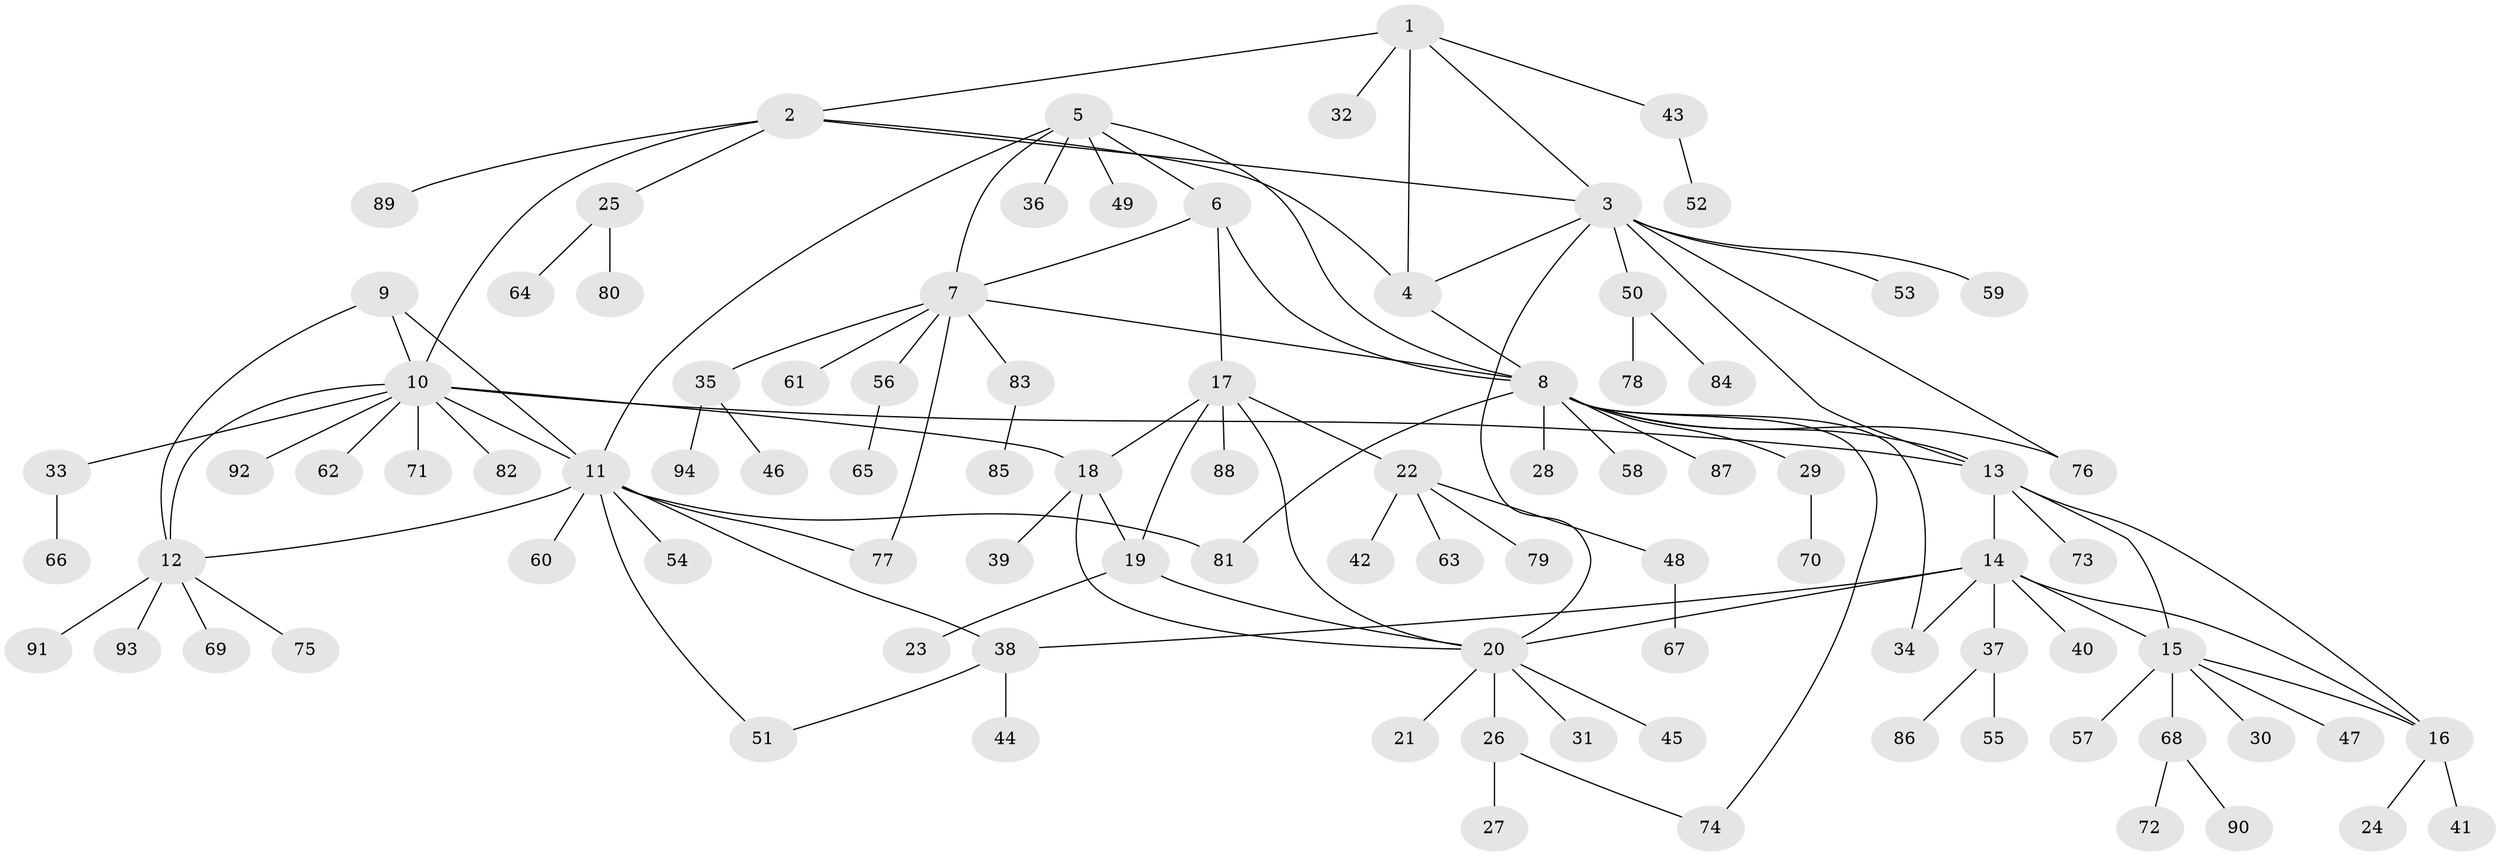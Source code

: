 // Generated by graph-tools (version 1.1) at 2025/15/03/09/25 04:15:54]
// undirected, 94 vertices, 121 edges
graph export_dot {
graph [start="1"]
  node [color=gray90,style=filled];
  1;
  2;
  3;
  4;
  5;
  6;
  7;
  8;
  9;
  10;
  11;
  12;
  13;
  14;
  15;
  16;
  17;
  18;
  19;
  20;
  21;
  22;
  23;
  24;
  25;
  26;
  27;
  28;
  29;
  30;
  31;
  32;
  33;
  34;
  35;
  36;
  37;
  38;
  39;
  40;
  41;
  42;
  43;
  44;
  45;
  46;
  47;
  48;
  49;
  50;
  51;
  52;
  53;
  54;
  55;
  56;
  57;
  58;
  59;
  60;
  61;
  62;
  63;
  64;
  65;
  66;
  67;
  68;
  69;
  70;
  71;
  72;
  73;
  74;
  75;
  76;
  77;
  78;
  79;
  80;
  81;
  82;
  83;
  84;
  85;
  86;
  87;
  88;
  89;
  90;
  91;
  92;
  93;
  94;
  1 -- 2;
  1 -- 3;
  1 -- 4;
  1 -- 32;
  1 -- 43;
  2 -- 3;
  2 -- 4;
  2 -- 10;
  2 -- 25;
  2 -- 89;
  3 -- 4;
  3 -- 13;
  3 -- 20;
  3 -- 50;
  3 -- 53;
  3 -- 59;
  3 -- 76;
  4 -- 8;
  5 -- 6;
  5 -- 7;
  5 -- 8;
  5 -- 11;
  5 -- 36;
  5 -- 49;
  6 -- 7;
  6 -- 8;
  6 -- 17;
  7 -- 8;
  7 -- 35;
  7 -- 56;
  7 -- 61;
  7 -- 77;
  7 -- 83;
  8 -- 13;
  8 -- 28;
  8 -- 29;
  8 -- 34;
  8 -- 58;
  8 -- 74;
  8 -- 76;
  8 -- 81;
  8 -- 87;
  9 -- 10;
  9 -- 11;
  9 -- 12;
  10 -- 11;
  10 -- 12;
  10 -- 13;
  10 -- 18;
  10 -- 33;
  10 -- 62;
  10 -- 71;
  10 -- 82;
  10 -- 92;
  11 -- 12;
  11 -- 38;
  11 -- 51;
  11 -- 54;
  11 -- 60;
  11 -- 77;
  11 -- 81;
  12 -- 69;
  12 -- 75;
  12 -- 91;
  12 -- 93;
  13 -- 14;
  13 -- 15;
  13 -- 16;
  13 -- 73;
  14 -- 15;
  14 -- 16;
  14 -- 20;
  14 -- 34;
  14 -- 37;
  14 -- 38;
  14 -- 40;
  15 -- 16;
  15 -- 30;
  15 -- 47;
  15 -- 57;
  15 -- 68;
  16 -- 24;
  16 -- 41;
  17 -- 18;
  17 -- 19;
  17 -- 20;
  17 -- 22;
  17 -- 88;
  18 -- 19;
  18 -- 20;
  18 -- 39;
  19 -- 20;
  19 -- 23;
  20 -- 21;
  20 -- 26;
  20 -- 31;
  20 -- 45;
  22 -- 42;
  22 -- 48;
  22 -- 63;
  22 -- 79;
  25 -- 64;
  25 -- 80;
  26 -- 27;
  26 -- 74;
  29 -- 70;
  33 -- 66;
  35 -- 46;
  35 -- 94;
  37 -- 55;
  37 -- 86;
  38 -- 44;
  38 -- 51;
  43 -- 52;
  48 -- 67;
  50 -- 78;
  50 -- 84;
  56 -- 65;
  68 -- 72;
  68 -- 90;
  83 -- 85;
}
